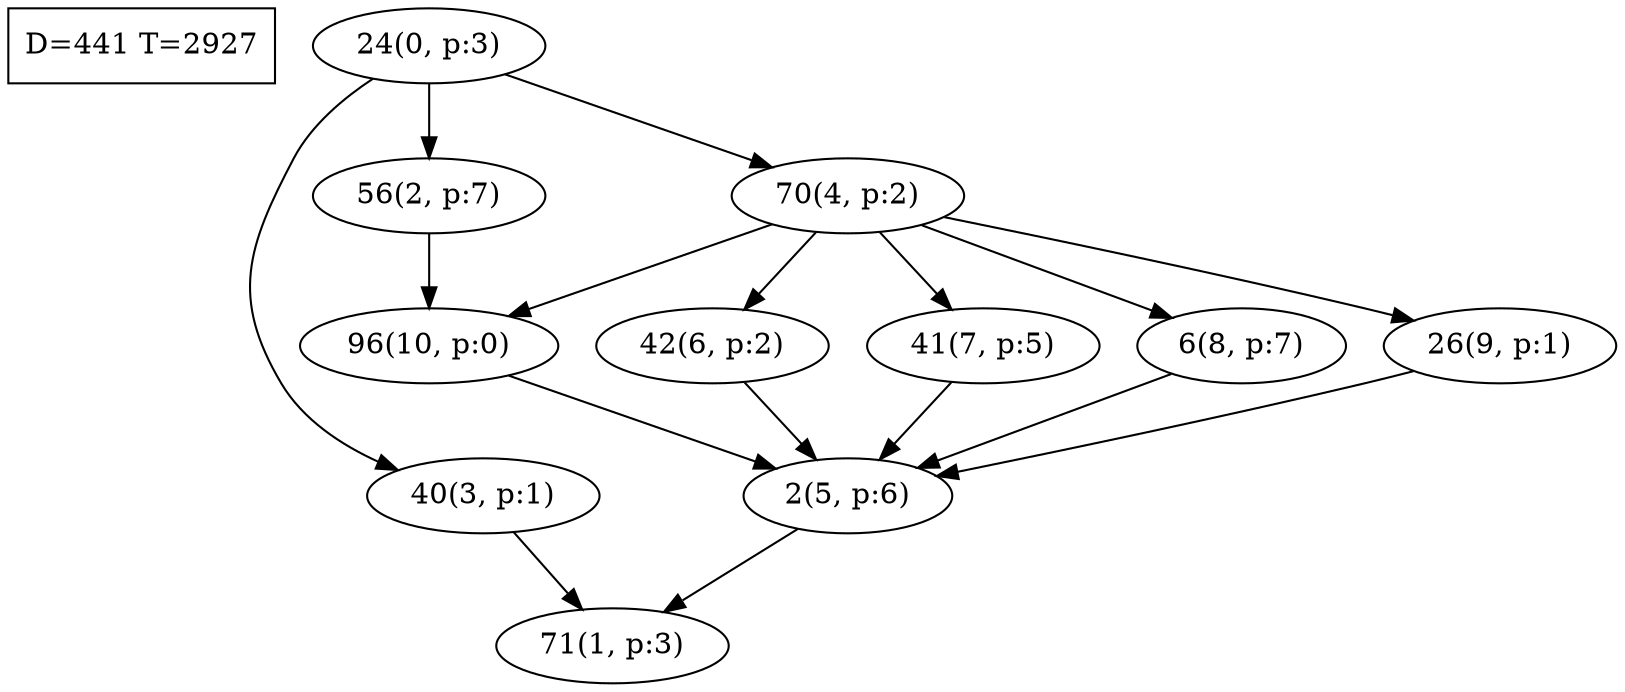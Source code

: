 digraph Task {
i [shape=box, label="D=441 T=2927"]; 
0 [label="24(0, p:3)"];
1 [label="71(1, p:3)"];
2 [label="56(2, p:7)"];
3 [label="40(3, p:1)"];
4 [label="70(4, p:2)"];
5 [label="2(5, p:6)"];
6 [label="42(6, p:2)"];
7 [label="41(7, p:5)"];
8 [label="6(8, p:7)"];
9 [label="26(9, p:1)"];
10 [label="96(10, p:0)"];
0 -> 2;
0 -> 3;
0 -> 4;
2 -> 10;
3 -> 1;
4 -> 6;
4 -> 7;
4 -> 8;
4 -> 9;
4 -> 10;
5 -> 1;
6 -> 5;
7 -> 5;
8 -> 5;
9 -> 5;
10 -> 5;
}